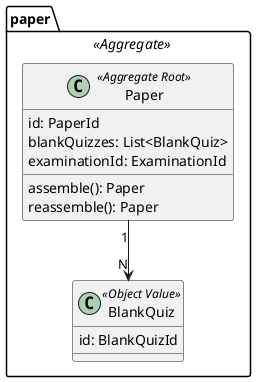 @startuml
package paper <<Aggregate>> {
    class Paper <<Aggregate Root>> {
        id: PaperId
        blankQuizzes: List<BlankQuiz>
        examinationId: ExaminationId
        assemble(): Paper
        reassemble(): Paper
    }

    Paper "1" --> "N" BlankQuiz

   class BlankQuiz <<Object Value>> {
        id: BlankQuizId
   }
}
@enduml
